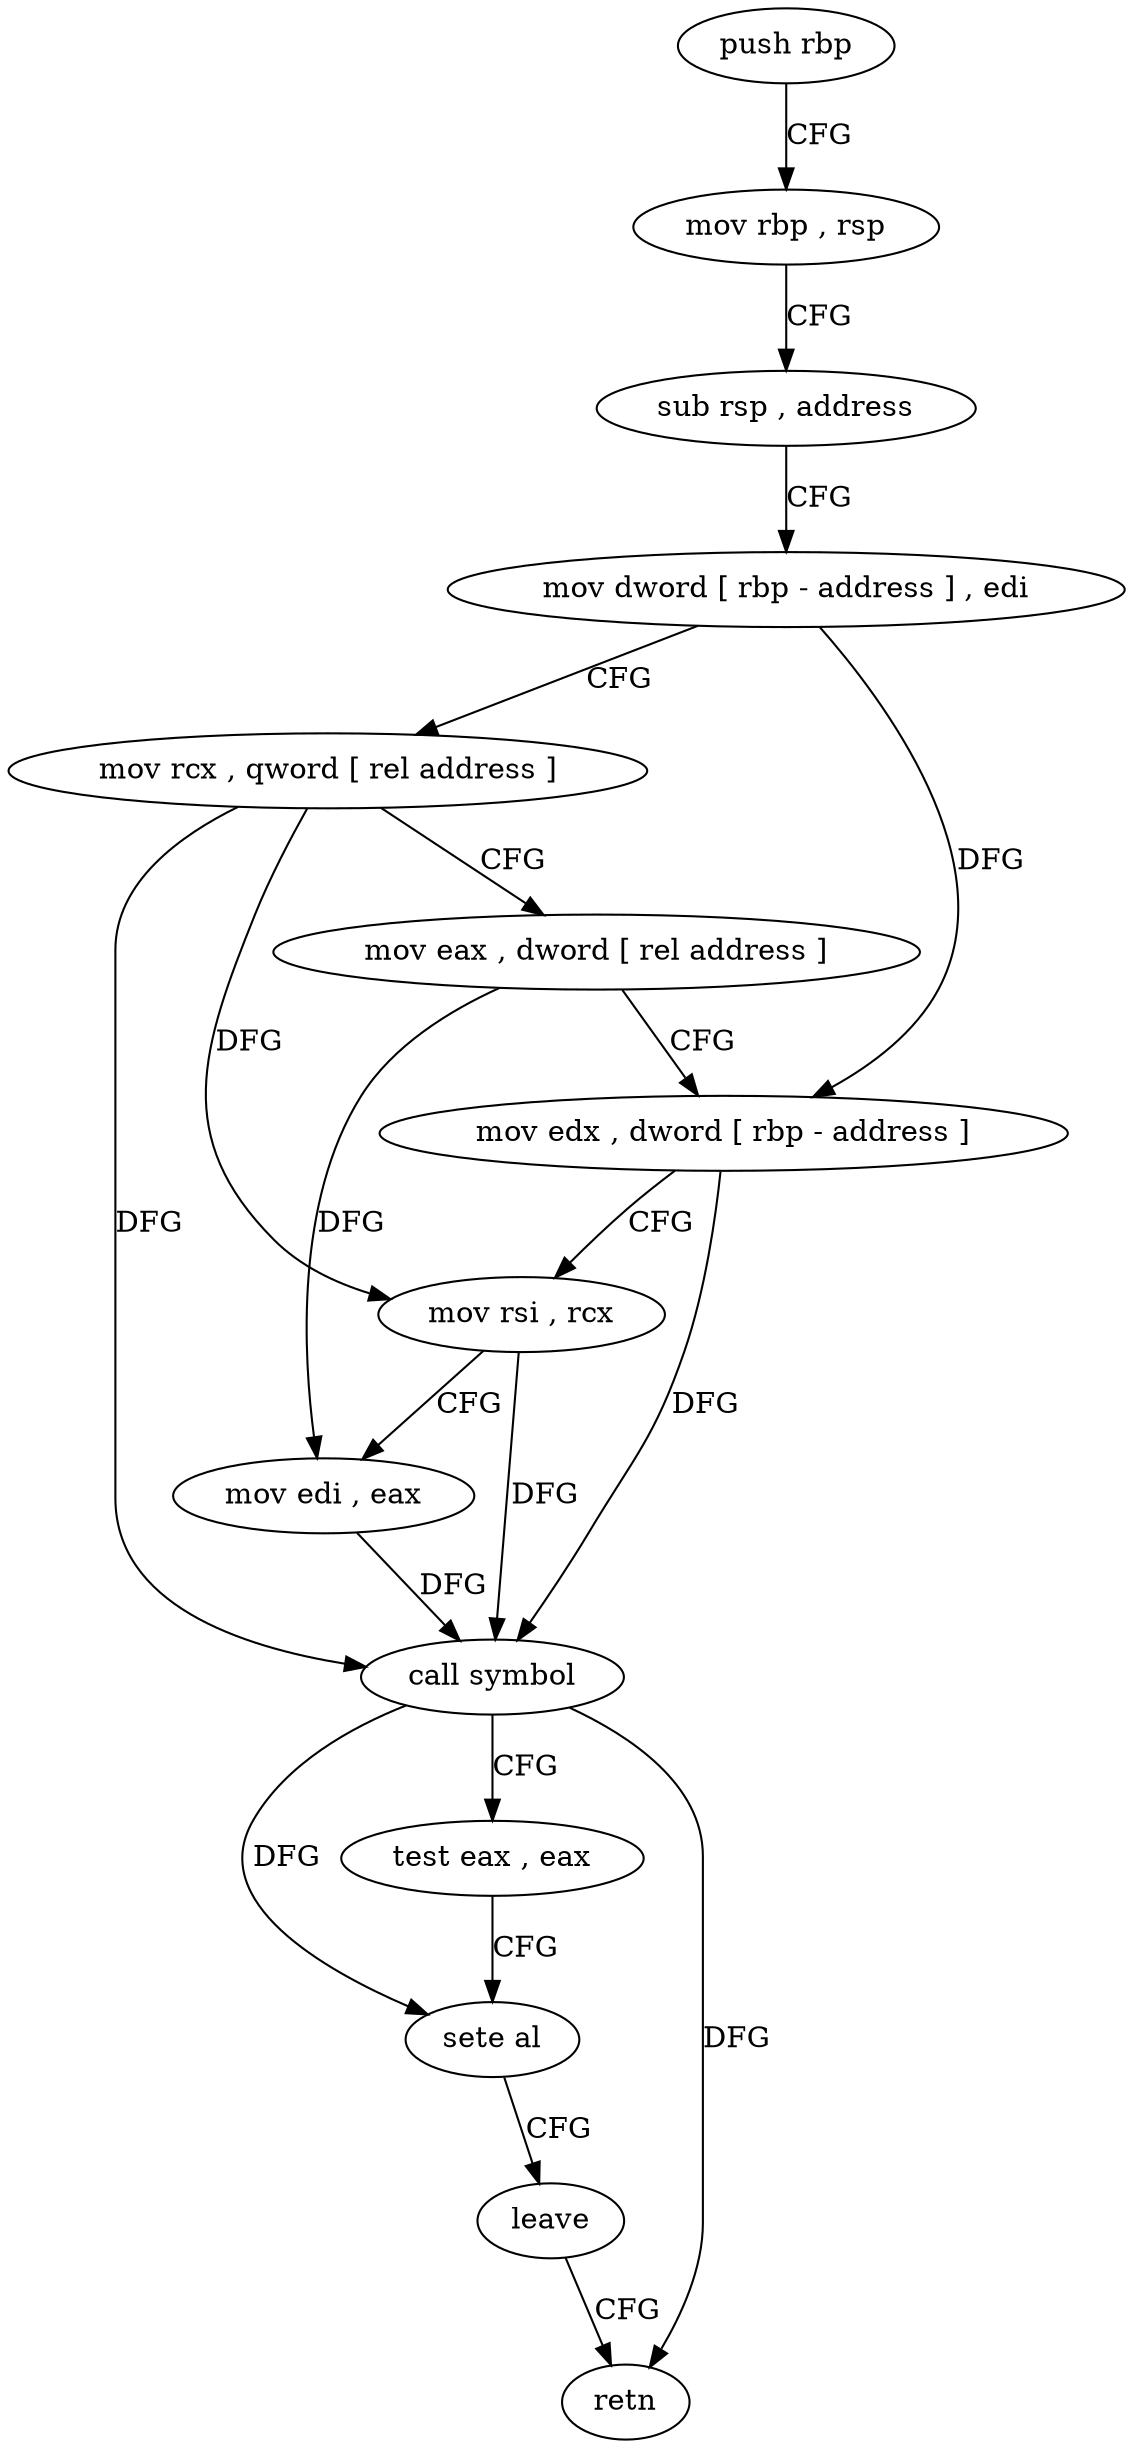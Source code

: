 digraph "func" {
"4215353" [label = "push rbp" ]
"4215354" [label = "mov rbp , rsp" ]
"4215357" [label = "sub rsp , address" ]
"4215361" [label = "mov dword [ rbp - address ] , edi" ]
"4215364" [label = "mov rcx , qword [ rel address ]" ]
"4215371" [label = "mov eax , dword [ rel address ]" ]
"4215377" [label = "mov edx , dword [ rbp - address ]" ]
"4215380" [label = "mov rsi , rcx" ]
"4215383" [label = "mov edi , eax" ]
"4215385" [label = "call symbol" ]
"4215390" [label = "test eax , eax" ]
"4215392" [label = "sete al" ]
"4215395" [label = "leave" ]
"4215396" [label = "retn" ]
"4215353" -> "4215354" [ label = "CFG" ]
"4215354" -> "4215357" [ label = "CFG" ]
"4215357" -> "4215361" [ label = "CFG" ]
"4215361" -> "4215364" [ label = "CFG" ]
"4215361" -> "4215377" [ label = "DFG" ]
"4215364" -> "4215371" [ label = "CFG" ]
"4215364" -> "4215380" [ label = "DFG" ]
"4215364" -> "4215385" [ label = "DFG" ]
"4215371" -> "4215377" [ label = "CFG" ]
"4215371" -> "4215383" [ label = "DFG" ]
"4215377" -> "4215380" [ label = "CFG" ]
"4215377" -> "4215385" [ label = "DFG" ]
"4215380" -> "4215383" [ label = "CFG" ]
"4215380" -> "4215385" [ label = "DFG" ]
"4215383" -> "4215385" [ label = "DFG" ]
"4215385" -> "4215390" [ label = "CFG" ]
"4215385" -> "4215392" [ label = "DFG" ]
"4215385" -> "4215396" [ label = "DFG" ]
"4215390" -> "4215392" [ label = "CFG" ]
"4215392" -> "4215395" [ label = "CFG" ]
"4215395" -> "4215396" [ label = "CFG" ]
}
